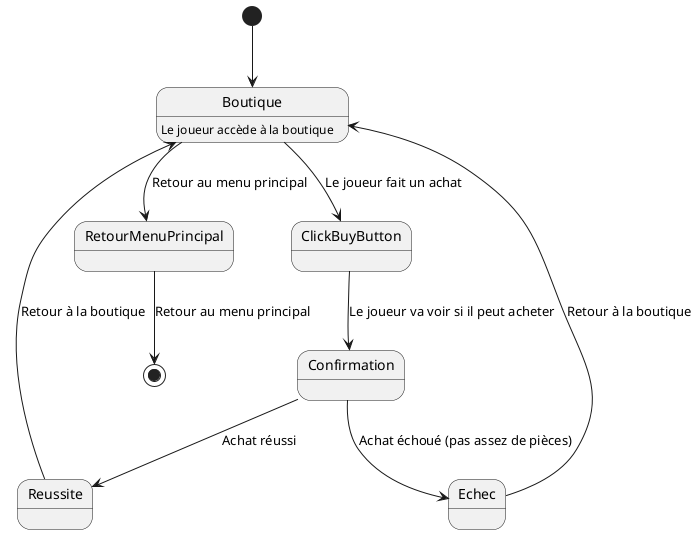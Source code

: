 @startuml PurchaseState
[*] --> Boutique
Boutique : Le joueur accède à la boutique

Boutique --> ClickBuyButton : Le joueur fait un achat
ClickBuyButton --> Confirmation : Le joueur va voir si il peut acheter
Confirmation --> Reussite : Achat réussi
Confirmation --> Echec : Achat échoué (pas assez de pièces)
Reussite --> Boutique : Retour à la boutique
Echec --> Boutique : Retour à la boutique
Boutique --> RetourMenuPrincipal : Retour au menu principal
RetourMenuPrincipal --> [*] : Retour au menu principal
@enduml
